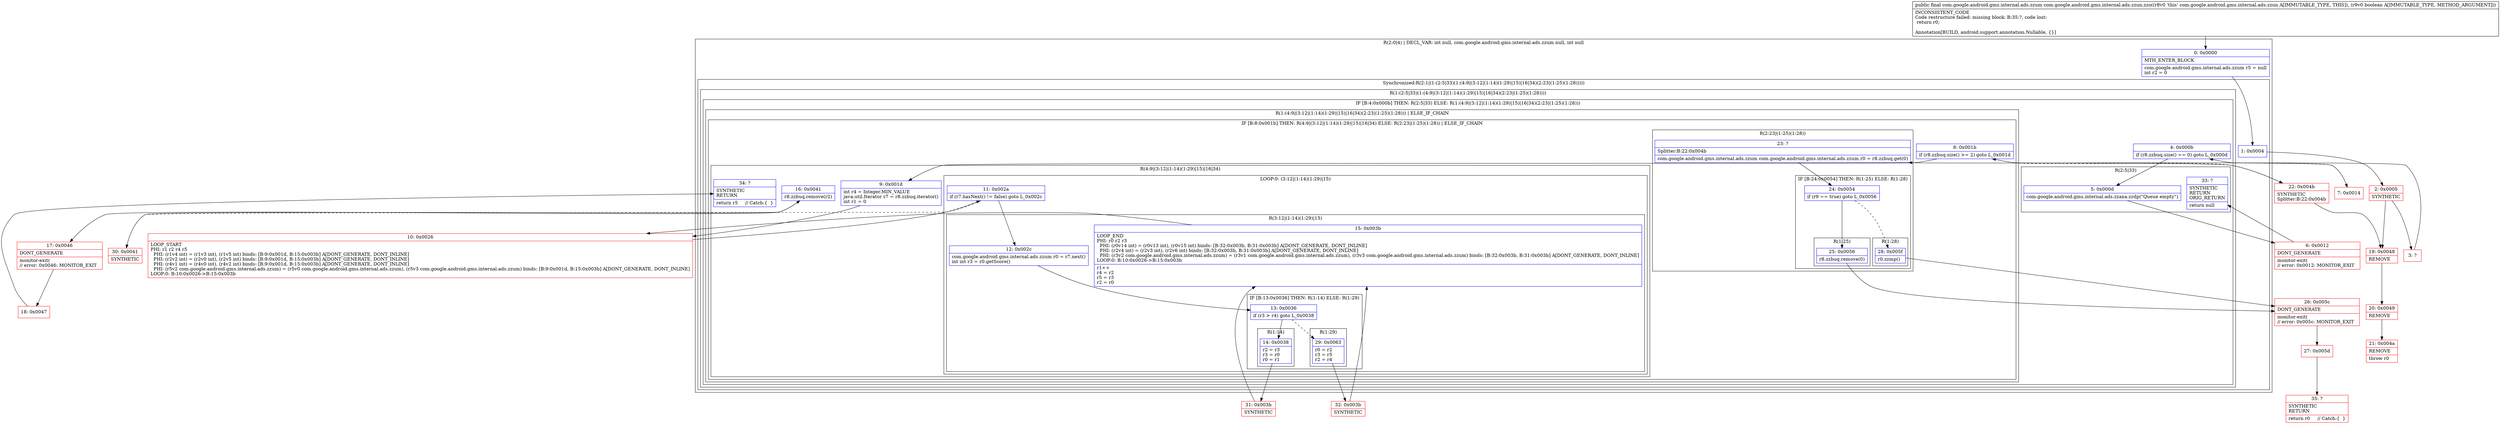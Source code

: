 digraph "CFG forcom.google.android.gms.internal.ads.zzun.zzo(Z)Lcom\/google\/android\/gms\/internal\/ads\/zzum;" {
subgraph cluster_Region_1010281342 {
label = "R(2:0|4) | DECL_VAR: int null, com.google.android.gms.internal.ads.zzum null, int null\l";
node [shape=record,color=blue];
Node_0 [shape=record,label="{0\:\ 0x0000|MTH_ENTER_BLOCK\l|com.google.android.gms.internal.ads.zzum r5 = null\lint r2 = 0\l}"];
subgraph cluster_SynchronizedRegion_1221486376 {
label = "Synchronized:R(2:1|(1:(2:5|33)(1:(4:9|(3:12|(1:14)(1:29)|15)|16|34)(2:23|(1:25)(1:28)))))";
node [shape=record,color=blue];
Node_1 [shape=record,label="{1\:\ 0x0004}"];
subgraph cluster_Region_684548153 {
label = "R(1:(2:5|33)(1:(4:9|(3:12|(1:14)(1:29)|15)|16|34)(2:23|(1:25)(1:28))))";
node [shape=record,color=blue];
subgraph cluster_IfRegion_2126832046 {
label = "IF [B:4:0x000b] THEN: R(2:5|33) ELSE: R(1:(4:9|(3:12|(1:14)(1:29)|15)|16|34)(2:23|(1:25)(1:28)))";
node [shape=record,color=blue];
Node_4 [shape=record,label="{4\:\ 0x000b|if (r8.zzbuq.size() == 0) goto L_0x000d\l}"];
subgraph cluster_Region_1616708887 {
label = "R(2:5|33)";
node [shape=record,color=blue];
Node_5 [shape=record,label="{5\:\ 0x000d|com.google.android.gms.internal.ads.zzaxa.zzdp(\"Queue empty\")\l}"];
Node_33 [shape=record,label="{33\:\ ?|SYNTHETIC\lRETURN\lORIG_RETURN\l|return null\l}"];
}
subgraph cluster_Region_1527892243 {
label = "R(1:(4:9|(3:12|(1:14)(1:29)|15)|16|34)(2:23|(1:25)(1:28))) | ELSE_IF_CHAIN\l";
node [shape=record,color=blue];
subgraph cluster_IfRegion_413050592 {
label = "IF [B:8:0x001b] THEN: R(4:9|(3:12|(1:14)(1:29)|15)|16|34) ELSE: R(2:23|(1:25)(1:28)) | ELSE_IF_CHAIN\l";
node [shape=record,color=blue];
Node_8 [shape=record,label="{8\:\ 0x001b|if (r8.zzbuq.size() \>= 2) goto L_0x001d\l}"];
subgraph cluster_Region_1883387545 {
label = "R(4:9|(3:12|(1:14)(1:29)|15)|16|34)";
node [shape=record,color=blue];
Node_9 [shape=record,label="{9\:\ 0x001d|int r4 = Integer.MIN_VALUE\ljava.util.Iterator r7 = r8.zzbuq.iterator()\lint r1 = 0\l}"];
subgraph cluster_LoopRegion_1091501516 {
label = "LOOP:0: (3:12|(1:14)(1:29)|15)";
node [shape=record,color=blue];
Node_11 [shape=record,label="{11\:\ 0x002a|if (r7.hasNext() != false) goto L_0x002c\l}"];
subgraph cluster_Region_1192801186 {
label = "R(3:12|(1:14)(1:29)|15)";
node [shape=record,color=blue];
Node_12 [shape=record,label="{12\:\ 0x002c|com.google.android.gms.internal.ads.zzum r0 = r7.next()\lint int r3 = r0.getScore()\l}"];
subgraph cluster_IfRegion_579146516 {
label = "IF [B:13:0x0036] THEN: R(1:14) ELSE: R(1:29)";
node [shape=record,color=blue];
Node_13 [shape=record,label="{13\:\ 0x0036|if (r3 \> r4) goto L_0x0038\l}"];
subgraph cluster_Region_1125261091 {
label = "R(1:14)";
node [shape=record,color=blue];
Node_14 [shape=record,label="{14\:\ 0x0038|r2 = r3\lr3 = r0\lr0 = r1\l}"];
}
subgraph cluster_Region_503967415 {
label = "R(1:29)";
node [shape=record,color=blue];
Node_29 [shape=record,label="{29\:\ 0x0063|r0 = r2\lr3 = r5\lr2 = r4\l}"];
}
}
Node_15 [shape=record,label="{15\:\ 0x003b|LOOP_END\lPHI: r0 r2 r3 \l  PHI: (r0v14 int) = (r0v13 int), (r0v15 int) binds: [B:32:0x003b, B:31:0x003b] A[DONT_GENERATE, DONT_INLINE]\l  PHI: (r2v4 int) = (r2v3 int), (r2v6 int) binds: [B:32:0x003b, B:31:0x003b] A[DONT_GENERATE, DONT_INLINE]\l  PHI: (r3v2 com.google.android.gms.internal.ads.zzum) = (r3v1 com.google.android.gms.internal.ads.zzum), (r3v3 com.google.android.gms.internal.ads.zzum) binds: [B:32:0x003b, B:31:0x003b] A[DONT_GENERATE, DONT_INLINE]\lLOOP:0: B:10:0x0026\-\>B:15:0x003b\l|r1++\lr4 = r2\lr5 = r3\lr2 = r0\l}"];
}
}
Node_16 [shape=record,label="{16\:\ 0x0041|r8.zzbuq.remove(r2)\l}"];
Node_34 [shape=record,label="{34\:\ ?|SYNTHETIC\lRETURN\l|return r5     \/\/ Catch:\{  \}\l}"];
}
subgraph cluster_Region_1898909620 {
label = "R(2:23|(1:25)(1:28))";
node [shape=record,color=blue];
Node_23 [shape=record,label="{23\:\ ?|Splitter:B:22:0x004b\l|com.google.android.gms.internal.ads.zzum com.google.android.gms.internal.ads.zzum r0 = r8.zzbuq.get(0)\l}"];
subgraph cluster_IfRegion_1232289095 {
label = "IF [B:24:0x0054] THEN: R(1:25) ELSE: R(1:28)";
node [shape=record,color=blue];
Node_24 [shape=record,label="{24\:\ 0x0054|if (r9 == true) goto L_0x0056\l}"];
subgraph cluster_Region_486489131 {
label = "R(1:25)";
node [shape=record,color=blue];
Node_25 [shape=record,label="{25\:\ 0x0056|r8.zzbuq.remove(0)\l}"];
}
subgraph cluster_Region_1932011408 {
label = "R(1:28)";
node [shape=record,color=blue];
Node_28 [shape=record,label="{28\:\ 0x005f|r0.zzmp()\l}"];
}
}
}
}
}
}
}
}
}
Node_2 [shape=record,color=red,label="{2\:\ 0x0005|SYNTHETIC\l}"];
Node_3 [shape=record,color=red,label="{3\:\ ?}"];
Node_6 [shape=record,color=red,label="{6\:\ 0x0012|DONT_GENERATE\l|monitor\-exit(\l\/\/ error: 0x0012: MONITOR_EXIT  \l}"];
Node_7 [shape=record,color=red,label="{7\:\ 0x0014}"];
Node_10 [shape=record,color=red,label="{10\:\ 0x0026|LOOP_START\lPHI: r1 r2 r4 r5 \l  PHI: (r1v4 int) = (r1v3 int), (r1v5 int) binds: [B:9:0x001d, B:15:0x003b] A[DONT_GENERATE, DONT_INLINE]\l  PHI: (r2v2 int) = (r2v0 int), (r2v5 int) binds: [B:9:0x001d, B:15:0x003b] A[DONT_GENERATE, DONT_INLINE]\l  PHI: (r4v1 int) = (r4v0 int), (r4v2 int) binds: [B:9:0x001d, B:15:0x003b] A[DONT_GENERATE, DONT_INLINE]\l  PHI: (r5v2 com.google.android.gms.internal.ads.zzum) = (r5v0 com.google.android.gms.internal.ads.zzum), (r5v3 com.google.android.gms.internal.ads.zzum) binds: [B:9:0x001d, B:15:0x003b] A[DONT_GENERATE, DONT_INLINE]\lLOOP:0: B:10:0x0026\-\>B:15:0x003b\l}"];
Node_17 [shape=record,color=red,label="{17\:\ 0x0046|DONT_GENERATE\l|monitor\-exit(\l\/\/ error: 0x0046: MONITOR_EXIT  \l}"];
Node_18 [shape=record,color=red,label="{18\:\ 0x0047}"];
Node_19 [shape=record,color=red,label="{19\:\ 0x0048|REMOVE\l}"];
Node_20 [shape=record,color=red,label="{20\:\ 0x0049|REMOVE\l}"];
Node_21 [shape=record,color=red,label="{21\:\ 0x004a|REMOVE\l|throw r0\l}"];
Node_22 [shape=record,color=red,label="{22\:\ 0x004b|SYNTHETIC\lSplitter:B:22:0x004b\l}"];
Node_26 [shape=record,color=red,label="{26\:\ 0x005c|DONT_GENERATE\l|monitor\-exit(\l\/\/ error: 0x005c: MONITOR_EXIT  \l}"];
Node_27 [shape=record,color=red,label="{27\:\ 0x005d}"];
Node_30 [shape=record,color=red,label="{30\:\ 0x0041|SYNTHETIC\l}"];
Node_31 [shape=record,color=red,label="{31\:\ 0x003b|SYNTHETIC\l}"];
Node_32 [shape=record,color=red,label="{32\:\ 0x003b|SYNTHETIC\l}"];
Node_35 [shape=record,color=red,label="{35\:\ ?|SYNTHETIC\lRETURN\l|return r0     \/\/ Catch:\{  \}\l}"];
MethodNode[shape=record,label="{public final com.google.android.gms.internal.ads.zzum com.google.android.gms.internal.ads.zzun.zzo((r8v0 'this' com.google.android.gms.internal.ads.zzun A[IMMUTABLE_TYPE, THIS]), (r9v0 boolean A[IMMUTABLE_TYPE, METHOD_ARGUMENT]))  | INCONSISTENT_CODE\lCode restructure failed: missing block: B:35:?, code lost:\l    return r0;\l\lAnnotation[BUILD, android.support.annotation.Nullable, \{\}]\l}"];
MethodNode -> Node_0;
Node_0 -> Node_1;
Node_1 -> Node_2;
Node_4 -> Node_5;
Node_4 -> Node_7[style=dashed];
Node_5 -> Node_6;
Node_8 -> Node_9;
Node_8 -> Node_22[style=dashed];
Node_9 -> Node_10;
Node_11 -> Node_12;
Node_11 -> Node_30[style=dashed];
Node_12 -> Node_13;
Node_13 -> Node_14;
Node_13 -> Node_29[style=dashed];
Node_14 -> Node_31;
Node_29 -> Node_32;
Node_15 -> Node_10;
Node_16 -> Node_17;
Node_23 -> Node_24;
Node_24 -> Node_25;
Node_24 -> Node_28[style=dashed];
Node_25 -> Node_26;
Node_28 -> Node_26;
Node_2 -> Node_3;
Node_2 -> Node_19;
Node_3 -> Node_4;
Node_6 -> Node_33;
Node_7 -> Node_8;
Node_10 -> Node_11;
Node_17 -> Node_18;
Node_18 -> Node_34;
Node_19 -> Node_20;
Node_20 -> Node_21;
Node_22 -> Node_23;
Node_22 -> Node_19;
Node_26 -> Node_27;
Node_27 -> Node_35;
Node_30 -> Node_16;
Node_31 -> Node_15;
Node_32 -> Node_15;
}

